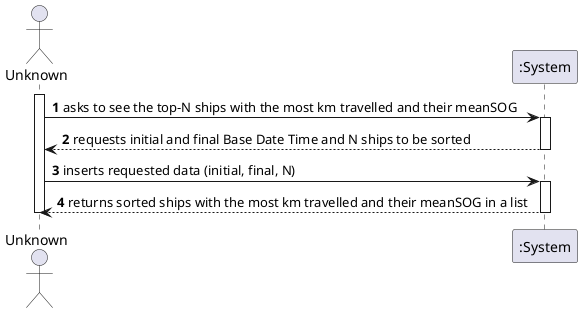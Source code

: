 @startuml
autonumber
actor "Unknown" as OE

activate OE
OE -> ":System" : asks to see the top-N ships with the most km travelled and their meanSOG
activate ":System"
":System" --> OE : requests initial and final Base Date Time and N ships to be sorted
deactivate ":System"
OE -> ":System" : inserts requested data (initial, final, N)
activate ":System"

":System" --> OE : returns sorted ships with the most km travelled and their meanSOG in a list
deactivate ":System"
deactivate OE

@enduml